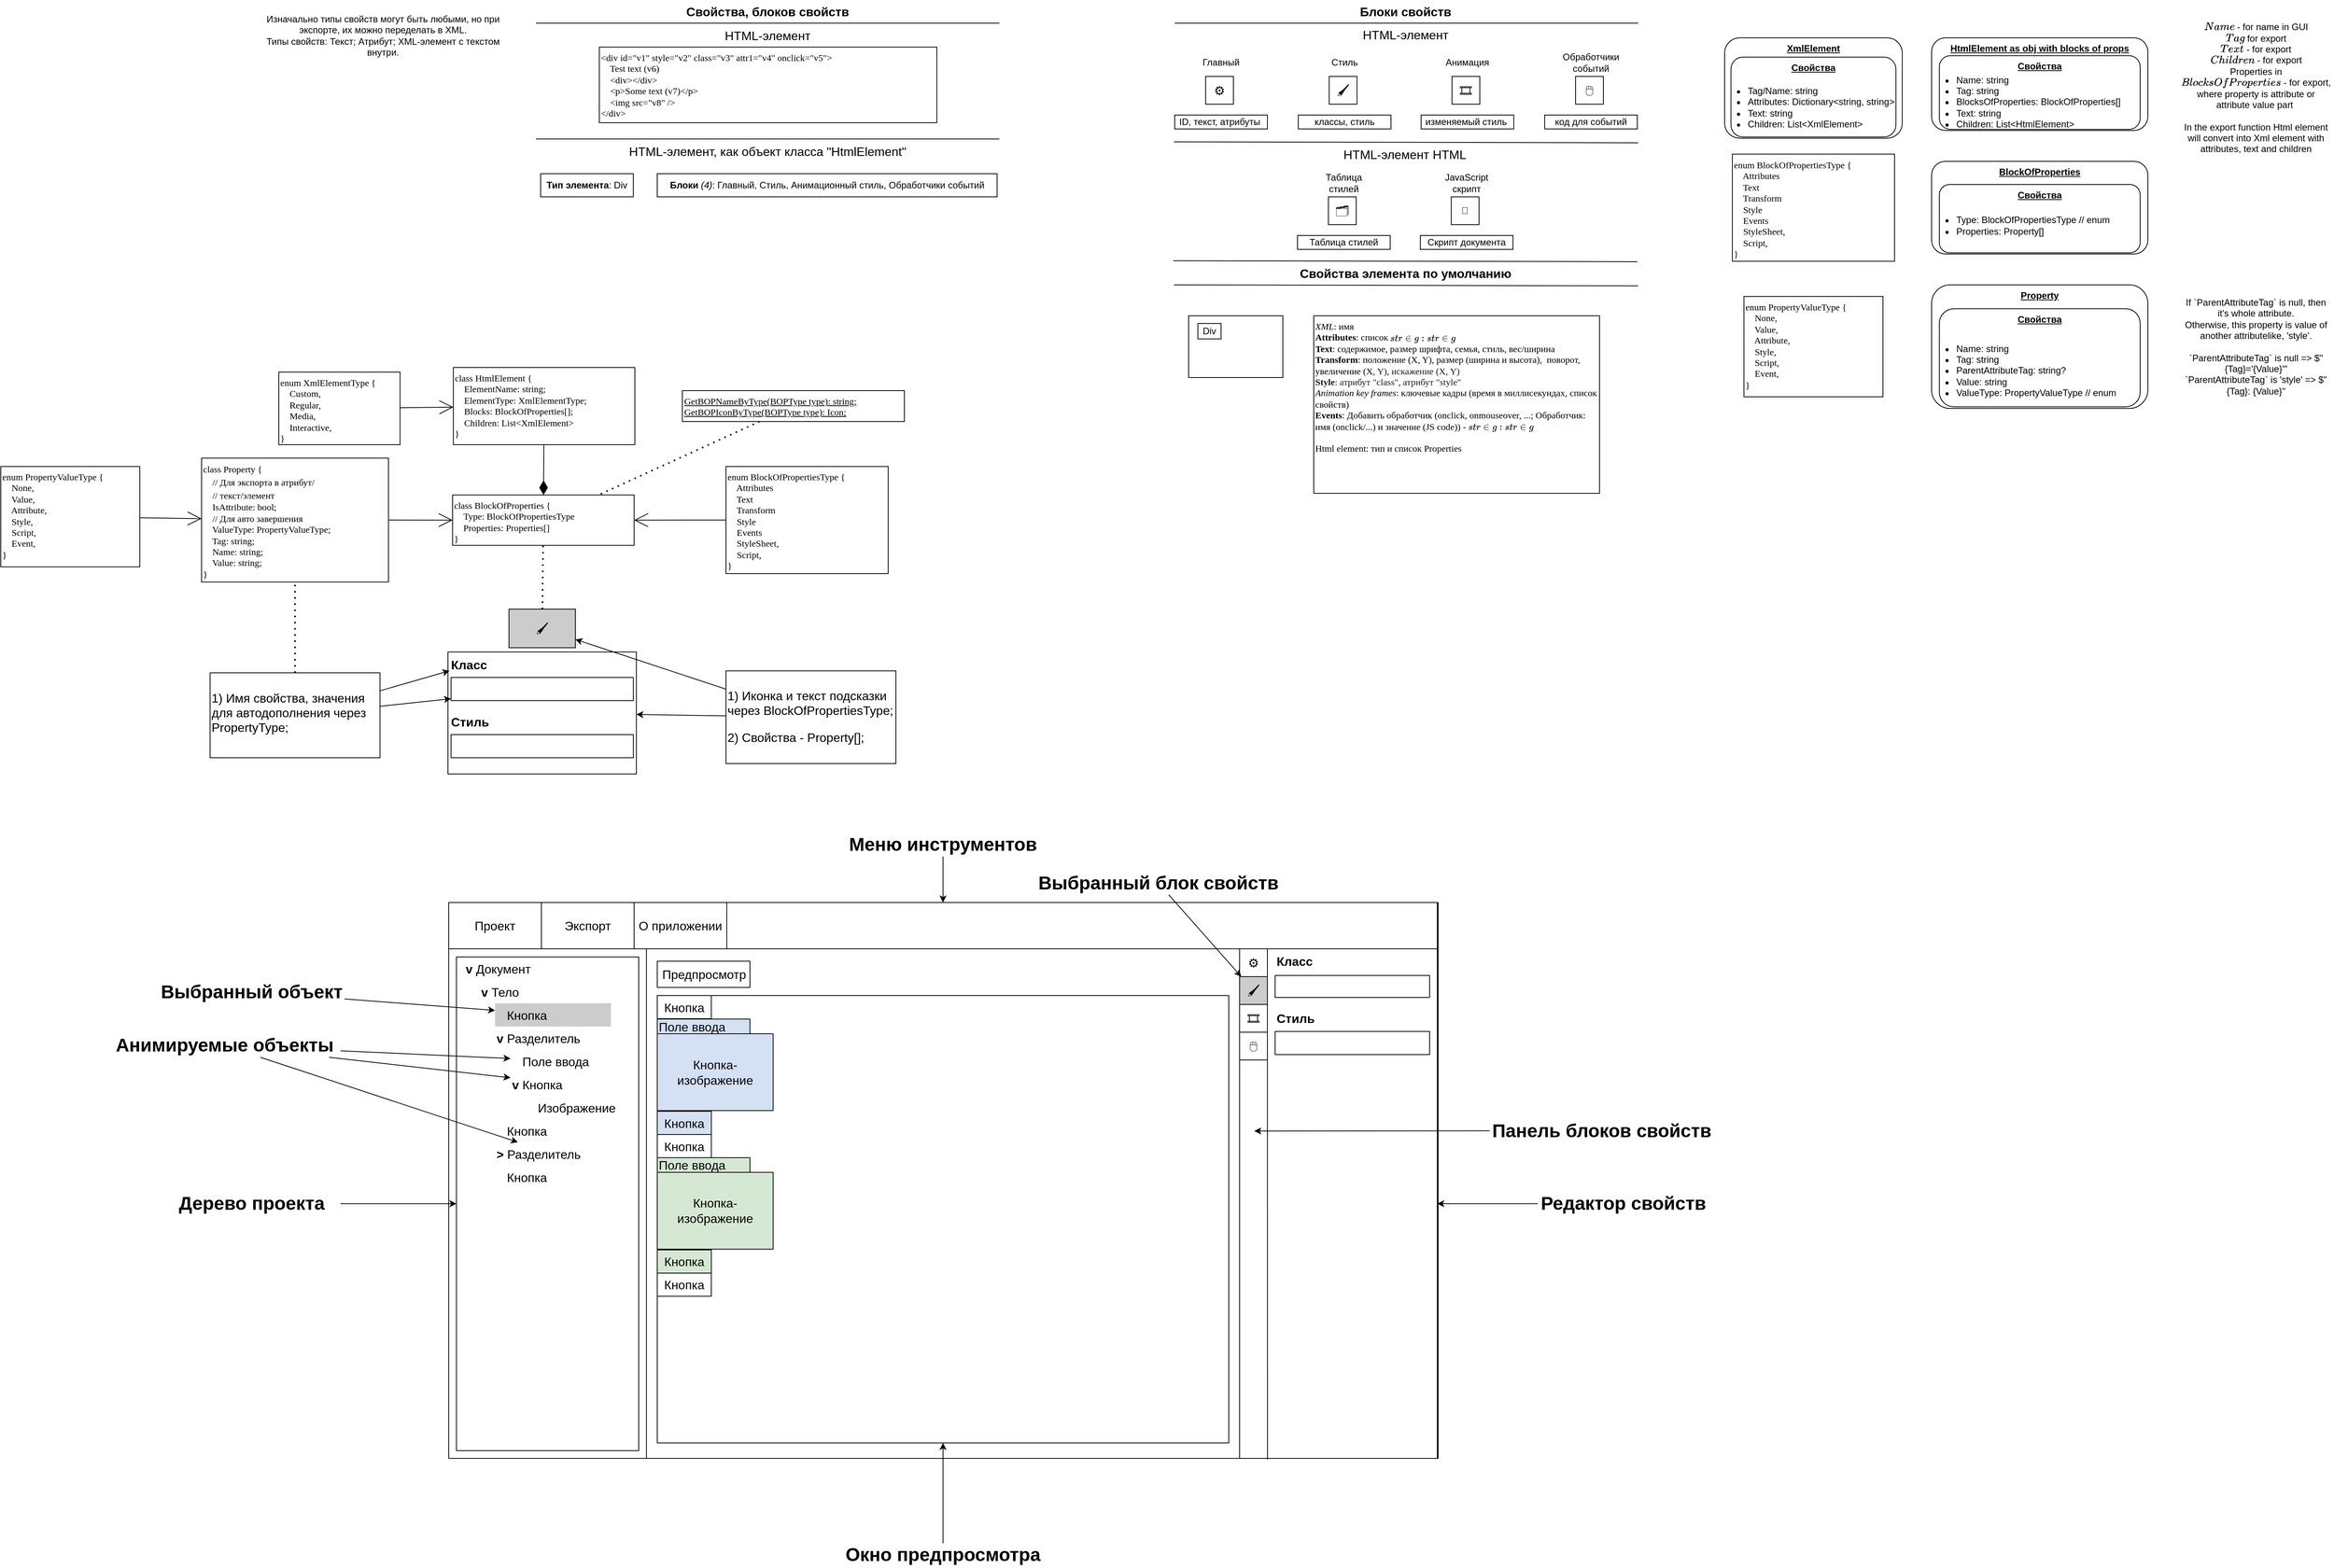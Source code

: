 <mxfile version="24.2.8" type="device">
  <diagram id="0" name="Страница — 1">
    <mxGraphModel dx="2018" dy="2014" grid="1" gridSize="10" guides="1" tooltips="1" connect="1" arrows="1" fold="1" page="1" pageScale="1" pageWidth="826" pageHeight="1169" background="#ffffff" math="0" shadow="0">
      <root>
        <mxCell id="0" />
        <mxCell id="1" parent="0" />
        <mxCell id="Z8U8VPkJoI3shqTOGNtv-1" value="" style="whiteSpace=wrap;html=1;rounded=0;" parent="1" vertex="1">
          <mxGeometry x="1" width="1280" height="720" as="geometry" />
        </mxCell>
        <mxCell id="Z8U8VPkJoI3shqTOGNtv-3" value="" style="rounded=0;whiteSpace=wrap;html=1;strokeColor=default;align=center;verticalAlign=middle;fontFamily=Helvetica;fontSize=12;fontColor=default;fillColor=default;" parent="1" vertex="1">
          <mxGeometry y="60" width="256" height="660" as="geometry" />
        </mxCell>
        <mxCell id="Z8U8VPkJoI3shqTOGNtv-37" value="" style="rounded=0;whiteSpace=wrap;html=1;align=left;verticalAlign=middle;fontFamily=Helvetica;fontSize=16;fontColor=default;fillColor=none;gradientColor=none;" parent="1" vertex="1">
          <mxGeometry x="10" y="70.51" width="236" height="639.49" as="geometry" />
        </mxCell>
        <mxCell id="Z8U8VPkJoI3shqTOGNtv-2" value="" style="rounded=0;whiteSpace=wrap;html=1;strokeColor=default;align=center;verticalAlign=middle;fontFamily=Helvetica;fontSize=12;fontColor=default;fillColor=default;" parent="1" vertex="1">
          <mxGeometry width="1280" height="60" as="geometry" />
        </mxCell>
        <mxCell id="Z8U8VPkJoI3shqTOGNtv-4" value="" style="rounded=0;whiteSpace=wrap;html=1;strokeColor=default;align=center;verticalAlign=middle;fontFamily=Helvetica;fontSize=12;fontColor=default;fillColor=default;" parent="1" vertex="1">
          <mxGeometry x="1024" y="60" width="256" height="660" as="geometry" />
        </mxCell>
        <mxCell id="Z8U8VPkJoI3shqTOGNtv-5" value="Дерево проекта" style="text;html=1;align=center;verticalAlign=middle;whiteSpace=wrap;rounded=0;fontFamily=Helvetica;fontSize=24;fontColor=default;fontStyle=1;" parent="1" vertex="1">
          <mxGeometry x="-370" y="374.74" width="230" height="30.51" as="geometry" />
        </mxCell>
        <mxCell id="Z8U8VPkJoI3shqTOGNtv-6" value="&lt;b&gt;v&lt;/b&gt; Документ" style="text;html=1;align=left;verticalAlign=middle;whiteSpace=wrap;rounded=0;fontFamily=Helvetica;fontSize=16;fontColor=default;" parent="1" vertex="1">
          <mxGeometry x="20" y="70.51" width="150" height="30" as="geometry" />
        </mxCell>
        <mxCell id="Z8U8VPkJoI3shqTOGNtv-7" value="" style="endArrow=classic;html=1;rounded=0;fontFamily=Helvetica;fontSize=12;fontColor=default;" parent="1" source="Z8U8VPkJoI3shqTOGNtv-5" target="Z8U8VPkJoI3shqTOGNtv-37" edge="1">
          <mxGeometry width="50" height="50" relative="1" as="geometry">
            <mxPoint x="90" y="340" as="sourcePoint" />
            <mxPoint x="140" y="290" as="targetPoint" />
          </mxGeometry>
        </mxCell>
        <mxCell id="Z8U8VPkJoI3shqTOGNtv-9" style="rounded=0;orthogonalLoop=1;jettySize=auto;html=1;fontFamily=Helvetica;fontSize=12;fontColor=default;" parent="1" source="Z8U8VPkJoI3shqTOGNtv-8" target="Z8U8VPkJoI3shqTOGNtv-2" edge="1">
          <mxGeometry relative="1" as="geometry" />
        </mxCell>
        <mxCell id="Z8U8VPkJoI3shqTOGNtv-8" value="Меню инструментов" style="text;html=1;align=center;verticalAlign=middle;whiteSpace=wrap;rounded=0;fontFamily=Helvetica;fontSize=24;fontColor=default;fontStyle=1;" parent="1" vertex="1">
          <mxGeometry x="500" y="-90" width="280" height="30.51" as="geometry" />
        </mxCell>
        <mxCell id="Z8U8VPkJoI3shqTOGNtv-13" value="&lt;b&gt;v&lt;/b&gt;&amp;nbsp;Тело" style="text;html=1;align=left;verticalAlign=middle;whiteSpace=wrap;rounded=0;fontFamily=Helvetica;fontSize=16;fontColor=default;" parent="1" vertex="1">
          <mxGeometry x="40" y="100.51" width="150" height="30" as="geometry" />
        </mxCell>
        <mxCell id="Z8U8VPkJoI3shqTOGNtv-14" value="&lt;b&gt;&lt;font color=&quot;#cccccc&quot;&gt;v&lt;/font&gt;&lt;/b&gt;&amp;nbsp;Кнопка" style="text;html=1;align=left;verticalAlign=middle;whiteSpace=wrap;rounded=0;fontFamily=Helvetica;fontSize=16;fontColor=default;labelBackgroundColor=none;fillColor=#CCCCCC;" parent="1" vertex="1">
          <mxGeometry x="60" y="130.51" width="150" height="30" as="geometry" />
        </mxCell>
        <mxCell id="Z8U8VPkJoI3shqTOGNtv-15" value="&lt;b&gt;v&lt;/b&gt;&amp;nbsp;Разделитель" style="text;html=1;align=left;verticalAlign=middle;whiteSpace=wrap;rounded=0;fontFamily=Helvetica;fontSize=16;fontColor=default;" parent="1" vertex="1">
          <mxGeometry x="60" y="160.51" width="150" height="30" as="geometry" />
        </mxCell>
        <mxCell id="Z8U8VPkJoI3shqTOGNtv-16" value="&lt;b&gt;&lt;font color=&quot;#ffffff&quot;&gt;v&lt;/font&gt;&lt;/b&gt;&amp;nbsp;Поле ввода" style="text;html=1;align=left;verticalAlign=middle;whiteSpace=wrap;rounded=0;fontFamily=Helvetica;fontSize=16;fontColor=default;" parent="1" vertex="1">
          <mxGeometry x="80" y="190.51" width="150" height="30" as="geometry" />
        </mxCell>
        <mxCell id="Z8U8VPkJoI3shqTOGNtv-17" value="&lt;b&gt;v&lt;/b&gt;&amp;nbsp;Кнопка" style="text;html=1;align=left;verticalAlign=middle;whiteSpace=wrap;rounded=0;fontFamily=Helvetica;fontSize=16;fontColor=default;" parent="1" vertex="1">
          <mxGeometry x="80" y="220.51" width="150" height="30" as="geometry" />
        </mxCell>
        <mxCell id="Z8U8VPkJoI3shqTOGNtv-19" value="&lt;font color=&quot;#ffffff&quot;&gt;&lt;b&gt;v&lt;/b&gt;&amp;nbsp;&lt;/font&gt;Изображение" style="text;html=1;align=left;verticalAlign=middle;whiteSpace=wrap;rounded=0;fontFamily=Helvetica;fontSize=16;fontColor=default;" parent="1" vertex="1">
          <mxGeometry x="100" y="250.51" width="150" height="30" as="geometry" />
        </mxCell>
        <mxCell id="Z8U8VPkJoI3shqTOGNtv-20" value="&lt;b&gt;&lt;font color=&quot;#ffffff&quot;&gt;v&lt;/font&gt;&lt;/b&gt;&amp;nbsp;Кнопка" style="text;html=1;align=left;verticalAlign=middle;whiteSpace=wrap;rounded=0;fontFamily=Helvetica;fontSize=16;fontColor=default;" parent="1" vertex="1">
          <mxGeometry x="60" y="280.51" width="150" height="30" as="geometry" />
        </mxCell>
        <mxCell id="Z8U8VPkJoI3shqTOGNtv-21" value="&lt;b&gt;&amp;gt;&lt;/b&gt; Разделитель" style="text;html=1;align=left;verticalAlign=middle;whiteSpace=wrap;rounded=0;fontFamily=Helvetica;fontSize=16;fontColor=default;" parent="1" vertex="1">
          <mxGeometry x="60" y="310.51" width="150" height="30" as="geometry" />
        </mxCell>
        <mxCell id="Z8U8VPkJoI3shqTOGNtv-22" value="&lt;b&gt;&lt;font color=&quot;#ffffff&quot;&gt;v&lt;/font&gt;&lt;/b&gt;&amp;nbsp;Кнопка" style="text;html=1;align=left;verticalAlign=middle;whiteSpace=wrap;rounded=0;fontFamily=Helvetica;fontSize=16;fontColor=default;" parent="1" vertex="1">
          <mxGeometry x="60" y="340.51" width="150" height="30" as="geometry" />
        </mxCell>
        <mxCell id="Z8U8VPkJoI3shqTOGNtv-23" value="&amp;nbsp;Предпросмотр" style="rounded=0;whiteSpace=wrap;html=1;align=left;verticalAlign=middle;fontFamily=Helvetica;fontSize=16;fontColor=default;fillColor=none;gradientColor=none;" parent="1" vertex="1">
          <mxGeometry x="270" y="76" width="120" height="34" as="geometry" />
        </mxCell>
        <mxCell id="Z8U8VPkJoI3shqTOGNtv-24" value="" style="rounded=0;whiteSpace=wrap;html=1;align=left;verticalAlign=middle;fontFamily=Helvetica;fontSize=16;fontColor=default;fillColor=none;gradientColor=none;" parent="1" vertex="1">
          <mxGeometry x="270" y="120.51" width="740" height="579.49" as="geometry" />
        </mxCell>
        <mxCell id="Z8U8VPkJoI3shqTOGNtv-25" value="Кнопка" style="rounded=0;whiteSpace=wrap;html=1;align=center;verticalAlign=middle;fontFamily=Helvetica;fontSize=16;fontColor=default;fillColor=none;gradientColor=none;" parent="1" vertex="1">
          <mxGeometry x="270" y="120.51" width="70" height="30" as="geometry" />
        </mxCell>
        <mxCell id="Z8U8VPkJoI3shqTOGNtv-27" value="Поле ввода" style="rounded=0;whiteSpace=wrap;html=1;align=left;verticalAlign=middle;fontFamily=Helvetica;fontSize=16;fontColor=default;fillColor=#D4E1F5;gradientColor=none;labelBackgroundColor=#D4E1F5;" parent="1" vertex="1">
          <mxGeometry x="270" y="151" width="120" height="19" as="geometry" />
        </mxCell>
        <mxCell id="Z8U8VPkJoI3shqTOGNtv-28" value="Кнопка-изображение" style="rounded=0;whiteSpace=wrap;html=1;align=center;verticalAlign=middle;fontFamily=Helvetica;fontSize=16;fontColor=default;fillColor=#D4E1F5;gradientColor=none;labelBackgroundColor=#D4E1F5;" parent="1" vertex="1">
          <mxGeometry x="270" y="170" width="150" height="99.49" as="geometry" />
        </mxCell>
        <mxCell id="Z8U8VPkJoI3shqTOGNtv-29" value="Кнопка" style="rounded=0;whiteSpace=wrap;html=1;align=center;verticalAlign=middle;fontFamily=Helvetica;fontSize=16;fontColor=default;fillColor=#D4E1F5;gradientColor=none;labelBackgroundColor=#D4E1F5;" parent="1" vertex="1">
          <mxGeometry x="270" y="270.51" width="70" height="30" as="geometry" />
        </mxCell>
        <mxCell id="Z8U8VPkJoI3shqTOGNtv-30" value="Кнопка" style="rounded=0;whiteSpace=wrap;html=1;align=center;verticalAlign=middle;fontFamily=Helvetica;fontSize=16;fontColor=default;fillColor=none;gradientColor=none;" parent="1" vertex="1">
          <mxGeometry x="270" y="300.51" width="70" height="30" as="geometry" />
        </mxCell>
        <mxCell id="Z8U8VPkJoI3shqTOGNtv-31" value="Поле ввода" style="rounded=0;whiteSpace=wrap;html=1;align=left;verticalAlign=middle;fontFamily=Helvetica;fontSize=16;fontColor=default;fillColor=#D5E8D4;gradientColor=none;labelBackgroundColor=#D5E8D4;" parent="1" vertex="1">
          <mxGeometry x="270" y="330.51" width="120" height="19" as="geometry" />
        </mxCell>
        <mxCell id="Z8U8VPkJoI3shqTOGNtv-32" value="Кнопка-изображение" style="rounded=0;whiteSpace=wrap;html=1;align=center;verticalAlign=middle;fontFamily=Helvetica;fontSize=16;fontColor=default;fillColor=#D5E8D4;gradientColor=none;labelBackgroundColor=#D5E8D4;" parent="1" vertex="1">
          <mxGeometry x="270" y="349.51" width="150" height="99.49" as="geometry" />
        </mxCell>
        <mxCell id="Z8U8VPkJoI3shqTOGNtv-33" value="Кнопка" style="rounded=0;whiteSpace=wrap;html=1;align=center;verticalAlign=middle;fontFamily=Helvetica;fontSize=16;fontColor=default;fillColor=#D5E8D4;gradientColor=none;labelBackgroundColor=#D5E8D4;" parent="1" vertex="1">
          <mxGeometry x="270" y="450.02" width="70" height="30" as="geometry" />
        </mxCell>
        <mxCell id="Z8U8VPkJoI3shqTOGNtv-34" value="Кнопка" style="rounded=0;whiteSpace=wrap;html=1;align=center;verticalAlign=middle;fontFamily=Helvetica;fontSize=16;fontColor=default;fillColor=none;gradientColor=none;" parent="1" vertex="1">
          <mxGeometry x="270" y="480.02" width="70" height="30" as="geometry" />
        </mxCell>
        <mxCell id="Z8U8VPkJoI3shqTOGNtv-36" style="edgeStyle=none;rounded=0;orthogonalLoop=1;jettySize=auto;html=1;strokeColor=default;align=center;verticalAlign=middle;fontFamily=Helvetica;fontSize=16;fontColor=default;labelBackgroundColor=default;endArrow=classic;" parent="1" source="Z8U8VPkJoI3shqTOGNtv-35" target="Z8U8VPkJoI3shqTOGNtv-24" edge="1">
          <mxGeometry relative="1" as="geometry" />
        </mxCell>
        <mxCell id="Z8U8VPkJoI3shqTOGNtv-35" value="Окно предпросмотра" style="text;html=1;align=center;verticalAlign=middle;whiteSpace=wrap;rounded=0;fontFamily=Helvetica;fontSize=24;fontColor=default;fontStyle=1;" parent="1" vertex="1">
          <mxGeometry x="500" y="830" width="280" height="30.51" as="geometry" />
        </mxCell>
        <mxCell id="Z8U8VPkJoI3shqTOGNtv-39" value="⚙️" style="rounded=0;whiteSpace=wrap;html=1;align=center;verticalAlign=middle;fontFamily=Helvetica;fontSize=16;fontColor=default;fillColor=none;gradientColor=none;" parent="1" vertex="1">
          <mxGeometry x="1024" y="60" width="36" height="36" as="geometry" />
        </mxCell>
        <mxCell id="Z8U8VPkJoI3shqTOGNtv-40" value="🖌️" style="rounded=0;whiteSpace=wrap;html=1;align=center;verticalAlign=middle;fontFamily=Helvetica;fontSize=16;fontColor=default;fillColor=#CCCCCC;gradientColor=none;" parent="1" vertex="1">
          <mxGeometry x="1024" y="96" width="36" height="36" as="geometry" />
        </mxCell>
        <mxCell id="Z8U8VPkJoI3shqTOGNtv-41" value="🖱️" style="rounded=0;whiteSpace=wrap;html=1;align=center;verticalAlign=middle;fontFamily=Helvetica;fontSize=16;fontColor=default;fillColor=none;gradientColor=none;" parent="1" vertex="1">
          <mxGeometry x="1024" y="168" width="36" height="36" as="geometry" />
        </mxCell>
        <mxCell id="Z8U8VPkJoI3shqTOGNtv-45" style="edgeStyle=none;rounded=0;orthogonalLoop=1;jettySize=auto;html=1;strokeColor=default;align=center;verticalAlign=middle;fontFamily=Helvetica;fontSize=16;fontColor=default;labelBackgroundColor=default;endArrow=classic;" parent="1" source="Z8U8VPkJoI3shqTOGNtv-42" target="Z8U8VPkJoI3shqTOGNtv-4" edge="1">
          <mxGeometry relative="1" as="geometry" />
        </mxCell>
        <mxCell id="Z8U8VPkJoI3shqTOGNtv-42" value="Редактор свойств" style="text;html=1;align=center;verticalAlign=middle;whiteSpace=wrap;rounded=0;fontFamily=Helvetica;fontSize=24;fontColor=default;fontStyle=1;" parent="1" vertex="1">
          <mxGeometry x="1410" y="375" width="222" height="30.51" as="geometry" />
        </mxCell>
        <mxCell id="Z8U8VPkJoI3shqTOGNtv-47" style="edgeStyle=none;rounded=0;orthogonalLoop=1;jettySize=auto;html=1;strokeColor=default;align=center;verticalAlign=middle;fontFamily=Helvetica;fontSize=16;fontColor=default;labelBackgroundColor=default;endArrow=classic;" parent="1" source="Z8U8VPkJoI3shqTOGNtv-46" edge="1">
          <mxGeometry relative="1" as="geometry">
            <mxPoint x="1043" y="296" as="targetPoint" />
          </mxGeometry>
        </mxCell>
        <mxCell id="Z8U8VPkJoI3shqTOGNtv-46" value="Панель блоков свойств" style="text;html=1;align=center;verticalAlign=middle;whiteSpace=wrap;rounded=0;fontFamily=Helvetica;fontSize=24;fontColor=default;fontStyle=1;" parent="1" vertex="1">
          <mxGeometry x="1348" y="280.51" width="290" height="30" as="geometry" />
        </mxCell>
        <mxCell id="Z8U8VPkJoI3shqTOGNtv-49" style="edgeStyle=none;rounded=0;orthogonalLoop=1;jettySize=auto;html=1;strokeColor=default;align=center;verticalAlign=middle;fontFamily=Helvetica;fontSize=16;fontColor=default;labelBackgroundColor=default;endArrow=classic;" parent="1" source="Z8U8VPkJoI3shqTOGNtv-48" target="Z8U8VPkJoI3shqTOGNtv-17" edge="1">
          <mxGeometry relative="1" as="geometry">
            <mxPoint x="-110" y="90" as="targetPoint" />
          </mxGeometry>
        </mxCell>
        <mxCell id="Z8U8VPkJoI3shqTOGNtv-50" style="edgeStyle=none;rounded=0;orthogonalLoop=1;jettySize=auto;html=1;strokeColor=default;align=center;verticalAlign=middle;fontFamily=Helvetica;fontSize=16;fontColor=default;labelBackgroundColor=default;endArrow=classic;" parent="1" source="Z8U8VPkJoI3shqTOGNtv-48" target="Z8U8VPkJoI3shqTOGNtv-21" edge="1">
          <mxGeometry relative="1" as="geometry" />
        </mxCell>
        <mxCell id="Z8U8VPkJoI3shqTOGNtv-51" style="edgeStyle=none;rounded=0;orthogonalLoop=1;jettySize=auto;html=1;strokeColor=default;align=center;verticalAlign=middle;fontFamily=Helvetica;fontSize=16;fontColor=default;labelBackgroundColor=default;endArrow=classic;" parent="1" source="Z8U8VPkJoI3shqTOGNtv-48" target="Z8U8VPkJoI3shqTOGNtv-16" edge="1">
          <mxGeometry relative="1" as="geometry" />
        </mxCell>
        <mxCell id="Z8U8VPkJoI3shqTOGNtv-48" value="Анимируемые объекты" style="text;html=1;align=center;verticalAlign=middle;whiteSpace=wrap;rounded=0;fontFamily=Helvetica;fontSize=24;fontColor=default;fontStyle=1;" parent="1" vertex="1">
          <mxGeometry x="-440" y="170" width="300" height="30.51" as="geometry" />
        </mxCell>
        <mxCell id="Z8U8VPkJoI3shqTOGNtv-53" style="edgeStyle=none;rounded=0;orthogonalLoop=1;jettySize=auto;html=1;strokeColor=default;align=center;verticalAlign=middle;fontFamily=Helvetica;fontSize=16;fontColor=default;labelBackgroundColor=default;endArrow=classic;" parent="1" source="Z8U8VPkJoI3shqTOGNtv-52" target="Z8U8VPkJoI3shqTOGNtv-14" edge="1">
          <mxGeometry relative="1" as="geometry" />
        </mxCell>
        <mxCell id="Z8U8VPkJoI3shqTOGNtv-52" value="Выбранный объект" style="text;html=1;align=center;verticalAlign=middle;whiteSpace=wrap;rounded=0;fontFamily=Helvetica;fontSize=24;fontColor=default;fontStyle=1;" parent="1" vertex="1">
          <mxGeometry x="-375" y="100.51" width="240" height="30.51" as="geometry" />
        </mxCell>
        <mxCell id="Z8U8VPkJoI3shqTOGNtv-55" style="edgeStyle=none;rounded=0;orthogonalLoop=1;jettySize=auto;html=1;strokeColor=default;align=center;verticalAlign=middle;fontFamily=Helvetica;fontSize=16;fontColor=default;labelBackgroundColor=default;endArrow=classic;" parent="1" source="Z8U8VPkJoI3shqTOGNtv-54" target="Z8U8VPkJoI3shqTOGNtv-40" edge="1">
          <mxGeometry relative="1" as="geometry" />
        </mxCell>
        <mxCell id="Z8U8VPkJoI3shqTOGNtv-54" value="Выбранный блок свойств" style="text;html=1;align=center;verticalAlign=middle;whiteSpace=wrap;rounded=0;fontFamily=Helvetica;fontSize=24;fontColor=default;fontStyle=1;" parent="1" vertex="1">
          <mxGeometry x="760" y="-40" width="318" height="30" as="geometry" />
        </mxCell>
        <mxCell id="Z8U8VPkJoI3shqTOGNtv-57" value="Класс" style="text;html=1;align=left;verticalAlign=middle;whiteSpace=wrap;rounded=0;fontFamily=Helvetica;fontSize=16;fontColor=default;fontStyle=1;strokeColor=none;strokeWidth=1;" parent="1" vertex="1">
          <mxGeometry x="1070" y="60.0" width="206" height="32" as="geometry" />
        </mxCell>
        <mxCell id="Z8U8VPkJoI3shqTOGNtv-58" value="" style="rounded=0;whiteSpace=wrap;html=1;align=left;verticalAlign=middle;fontFamily=Helvetica;fontSize=16;fontColor=default;fillColor=none;gradientColor=none;" parent="1" vertex="1">
          <mxGeometry x="1070" y="94.49" width="200" height="28.51" as="geometry" />
        </mxCell>
        <mxCell id="Z8U8VPkJoI3shqTOGNtv-60" value="Проект" style="rounded=0;whiteSpace=wrap;html=1;align=center;verticalAlign=middle;fontFamily=Helvetica;fontSize=16;fontColor=default;fillColor=none;gradientColor=none;" parent="1" vertex="1">
          <mxGeometry width="120" height="60" as="geometry" />
        </mxCell>
        <mxCell id="Z8U8VPkJoI3shqTOGNtv-61" value="Экспорт" style="rounded=0;whiteSpace=wrap;html=1;align=center;verticalAlign=middle;fontFamily=Helvetica;fontSize=16;fontColor=default;fillColor=none;gradientColor=none;" parent="1" vertex="1">
          <mxGeometry x="120" width="120" height="60" as="geometry" />
        </mxCell>
        <mxCell id="Z8U8VPkJoI3shqTOGNtv-62" value="О приложении" style="rounded=0;whiteSpace=wrap;html=1;align=center;verticalAlign=middle;fontFamily=Helvetica;fontSize=16;fontColor=default;fillColor=none;gradientColor=none;" parent="1" vertex="1">
          <mxGeometry x="240" width="120" height="60" as="geometry" />
        </mxCell>
        <mxCell id="Z8U8VPkJoI3shqTOGNtv-66" value="Стиль" style="text;html=1;align=left;verticalAlign=middle;whiteSpace=wrap;rounded=0;fontFamily=Helvetica;fontSize=16;fontColor=default;fontStyle=1;strokeColor=none;strokeWidth=1;" parent="1" vertex="1">
          <mxGeometry x="1070" y="134.49" width="206" height="32" as="geometry" />
        </mxCell>
        <mxCell id="Z8U8VPkJoI3shqTOGNtv-67" value="" style="rounded=0;whiteSpace=wrap;html=1;align=left;verticalAlign=middle;fontFamily=Helvetica;fontSize=16;fontColor=default;fillColor=none;gradientColor=none;" parent="1" vertex="1">
          <mxGeometry x="1070" y="167" width="200" height="30" as="geometry" />
        </mxCell>
        <mxCell id="Z8U8VPkJoI3shqTOGNtv-72" value="🖌️" style="rounded=0;whiteSpace=wrap;html=1;align=center;verticalAlign=middle;fontFamily=Helvetica;fontSize=16;fontColor=default;fillColor=#CCCCCC;gradientColor=none;" parent="1" vertex="1">
          <mxGeometry x="78" y="-380" width="86" height="50" as="geometry" />
        </mxCell>
        <mxCell id="Z8U8VPkJoI3shqTOGNtv-73" value="" style="rounded=0;whiteSpace=wrap;html=1;align=left;verticalAlign=middle;fontFamily=Helvetica;fontSize=16;fontColor=default;fillColor=none;gradientColor=none;" parent="1" vertex="1">
          <mxGeometry x="-1" y="-324.49" width="244" height="158" as="geometry" />
        </mxCell>
        <mxCell id="Z8U8VPkJoI3shqTOGNtv-74" value="" style="rounded=0;whiteSpace=wrap;html=1;align=left;verticalAlign=middle;fontFamily=Helvetica;fontSize=16;fontColor=default;fillColor=none;gradientColor=none;" parent="1" vertex="1">
          <mxGeometry x="3" y="-217.49" width="236" height="30" as="geometry" />
        </mxCell>
        <mxCell id="Z8U8VPkJoI3shqTOGNtv-75" value="Стиль" style="text;html=1;align=left;verticalAlign=middle;whiteSpace=wrap;rounded=0;fontFamily=Helvetica;fontSize=16;fontColor=default;fontStyle=1;strokeColor=none;strokeWidth=1;" parent="1" vertex="1">
          <mxGeometry x="1" y="-250" width="58" height="32" as="geometry" />
        </mxCell>
        <mxCell id="Z8U8VPkJoI3shqTOGNtv-76" value="" style="rounded=0;whiteSpace=wrap;html=1;align=left;verticalAlign=middle;fontFamily=Helvetica;fontSize=16;fontColor=default;fillColor=none;gradientColor=none;" parent="1" vertex="1">
          <mxGeometry x="3" y="-291.49" width="236" height="30" as="geometry" />
        </mxCell>
        <mxCell id="Z8U8VPkJoI3shqTOGNtv-77" value="Класс" style="text;html=1;align=left;verticalAlign=middle;whiteSpace=wrap;rounded=0;fontFamily=Helvetica;fontSize=16;fontColor=default;fontStyle=1;strokeColor=none;strokeWidth=1;" parent="1" vertex="1">
          <mxGeometry x="1" y="-324.49" width="58" height="32" as="geometry" />
        </mxCell>
        <mxCell id="Z8U8VPkJoI3shqTOGNtv-79" value="&lt;u style=&quot;font-size: 12px;&quot;&gt;GetBOPNameByType(BOPType type): string;&lt;/u&gt;&lt;div style=&quot;font-size: 12px;&quot;&gt;&lt;u style=&quot;font-size: 12px;&quot;&gt;GetBOPIconByType(BOPType type): Icon;&lt;/u&gt;&lt;u style=&quot;font-size: 12px;&quot;&gt;&lt;br style=&quot;font-size: 12px;&quot;&gt;&lt;/u&gt;&lt;/div&gt;" style="rounded=0;whiteSpace=wrap;html=1;align=left;verticalAlign=top;fontFamily=Lucida Console;fontSize=12;fontColor=default;fillColor=none;gradientColor=none;" parent="1" vertex="1">
          <mxGeometry x="302.5" y="-663" width="287.5" height="40" as="geometry" />
        </mxCell>
        <mxCell id="Z8U8VPkJoI3shqTOGNtv-82" value="&lt;font style=&quot;font-size: 12px;&quot;&gt;class Property {&lt;/font&gt;&lt;div&gt;&lt;span style=&quot;font-size: 12px;&quot;&gt;&amp;nbsp; &amp;nbsp; // Для экспорта в атрибут/&lt;/span&gt;&lt;/div&gt;&lt;div&gt;&lt;span style=&quot;font-size: 12px;&quot;&gt;&amp;nbsp; &amp;nbsp; // текст/элемент&lt;br&gt;&lt;/span&gt;&lt;div style=&quot;font-size: 12px;&quot;&gt;&lt;font style=&quot;font-size: 12px;&quot;&gt;&amp;nbsp; &amp;nbsp; IsAttribute: bool;&lt;/font&gt;&lt;/div&gt;&lt;div style=&quot;font-size: 12px;&quot;&gt;&lt;font style=&quot;font-size: 12px;&quot;&gt;&amp;nbsp; &amp;nbsp; // Для авто завершения&lt;/font&gt;&lt;/div&gt;&lt;div style=&quot;font-size: 12px;&quot;&gt;&lt;font style=&quot;font-size: 12px;&quot;&gt;&amp;nbsp; &amp;nbsp; ValueType: PropertyValueType;&lt;br&gt;&lt;/font&gt;&lt;div&gt;&lt;font style=&quot;font-size: 12px;&quot;&gt;&amp;nbsp; &amp;nbsp; Tag: string;&lt;/font&gt;&lt;/div&gt;&lt;div&gt;&lt;font style=&quot;font-size: 12px;&quot;&gt;&amp;nbsp; &amp;nbsp; Name: string;&lt;/font&gt;&lt;/div&gt;&lt;div&gt;&lt;span style=&quot;background-color: initial;&quot;&gt;&lt;font style=&quot;font-size: 12px;&quot;&gt;&amp;nbsp; &amp;nbsp; Value: string;&lt;/font&gt;&lt;/span&gt;&lt;/div&gt;&lt;div&gt;&lt;font style=&quot;font-size: 12px;&quot;&gt;}&lt;/font&gt;&lt;/div&gt;&lt;/div&gt;&lt;/div&gt;" style="rounded=0;whiteSpace=wrap;html=1;align=left;verticalAlign=top;fontFamily=Lucida Console;fontSize=14;fontColor=default;fillColor=none;gradientColor=none;" parent="1" vertex="1">
          <mxGeometry x="-320" y="-575.62" width="242" height="160.5" as="geometry" />
        </mxCell>
        <mxCell id="Z8U8VPkJoI3shqTOGNtv-88" value="🎞️" style="rounded=0;whiteSpace=wrap;html=1;align=center;verticalAlign=middle;fontFamily=Helvetica;fontSize=16;fontColor=default;fillColor=none;gradientColor=none;" parent="1" vertex="1">
          <mxGeometry x="1024" y="132" width="36" height="36" as="geometry" />
        </mxCell>
        <mxCell id="Z8U8VPkJoI3shqTOGNtv-92" style="edgeStyle=none;rounded=0;orthogonalLoop=1;jettySize=auto;html=1;strokeColor=default;align=center;verticalAlign=middle;fontFamily=Helvetica;fontSize=16;fontColor=default;labelBackgroundColor=default;endArrow=classic;" parent="1" source="Z8U8VPkJoI3shqTOGNtv-91" target="Z8U8VPkJoI3shqTOGNtv-73" edge="1">
          <mxGeometry relative="1" as="geometry" />
        </mxCell>
        <mxCell id="Z8U8VPkJoI3shqTOGNtv-93" style="edgeStyle=none;rounded=0;orthogonalLoop=1;jettySize=auto;html=1;strokeColor=default;align=center;verticalAlign=middle;fontFamily=Helvetica;fontSize=16;fontColor=default;labelBackgroundColor=default;endArrow=classic;" parent="1" source="Z8U8VPkJoI3shqTOGNtv-91" target="Z8U8VPkJoI3shqTOGNtv-72" edge="1">
          <mxGeometry relative="1" as="geometry" />
        </mxCell>
        <mxCell id="Z8U8VPkJoI3shqTOGNtv-91" value="&lt;p style=&quot;line-height: 120%;&quot;&gt;1) Иконка и текст подсказки через BlockOfPropertiesType;&lt;/p&gt;&lt;p style=&quot;line-height: 120%;&quot;&gt;2) Свойства - Property[];&lt;/p&gt;" style="rounded=0;whiteSpace=wrap;html=1;align=left;verticalAlign=top;fontFamily=Helvetica;fontSize=16;fontColor=default;fillColor=none;gradientColor=none;spacing=2;" parent="1" vertex="1">
          <mxGeometry x="359" y="-300" width="220" height="120" as="geometry" />
        </mxCell>
        <mxCell id="Z8U8VPkJoI3shqTOGNtv-95" style="edgeStyle=none;rounded=0;orthogonalLoop=1;jettySize=auto;html=1;strokeColor=default;align=center;verticalAlign=middle;fontFamily=Helvetica;fontSize=16;fontColor=default;labelBackgroundColor=default;endArrow=classic;" parent="1" source="Z8U8VPkJoI3shqTOGNtv-94" target="Z8U8VPkJoI3shqTOGNtv-77" edge="1">
          <mxGeometry relative="1" as="geometry" />
        </mxCell>
        <mxCell id="Z8U8VPkJoI3shqTOGNtv-96" style="edgeStyle=none;rounded=0;orthogonalLoop=1;jettySize=auto;html=1;strokeColor=default;align=center;verticalAlign=middle;fontFamily=Helvetica;fontSize=16;fontColor=default;labelBackgroundColor=default;endArrow=classic;" parent="1" source="Z8U8VPkJoI3shqTOGNtv-94" target="Z8U8VPkJoI3shqTOGNtv-76" edge="1">
          <mxGeometry relative="1" as="geometry" />
        </mxCell>
        <mxCell id="Z8U8VPkJoI3shqTOGNtv-94" value="&lt;p style=&quot;line-height: 120%;&quot;&gt;1)&amp;nbsp;&lt;span style=&quot;background-color: initial;&quot;&gt;Имя свойства, значения для автодополнения через PropertyType;&lt;/span&gt;&lt;/p&gt;" style="rounded=0;whiteSpace=wrap;html=1;align=left;verticalAlign=top;fontFamily=Helvetica;fontSize=16;fontColor=default;fillColor=none;gradientColor=none;" parent="1" vertex="1">
          <mxGeometry x="-309" y="-297.49" width="220" height="110" as="geometry" />
        </mxCell>
        <mxCell id="Z8U8VPkJoI3shqTOGNtv-97" value="" style="endArrow=none;dashed=1;html=1;dashPattern=1 3;strokeWidth=2;rounded=0;strokeColor=default;align=center;verticalAlign=middle;fontFamily=Helvetica;fontSize=16;fontColor=default;labelBackgroundColor=default;" parent="1" source="Z8U8VPkJoI3shqTOGNtv-94" target="Z8U8VPkJoI3shqTOGNtv-82" edge="1">
          <mxGeometry width="50" height="50" relative="1" as="geometry">
            <mxPoint x="-230" y="-330" as="sourcePoint" />
            <mxPoint x="-180" y="-380" as="targetPoint" />
          </mxGeometry>
        </mxCell>
        <mxCell id="t_jLpNkn2QuJKmLQ8jCM-1" value="&lt;span style=&quot;font-size: 16px;&quot;&gt;⚙️&lt;/span&gt;" style="rounded=0;whiteSpace=wrap;html=1;" parent="1" vertex="1">
          <mxGeometry x="980" y="-1070" width="36" height="36" as="geometry" />
        </mxCell>
        <mxCell id="t_jLpNkn2QuJKmLQ8jCM-2" value="Блоки свойств" style="text;html=1;align=center;verticalAlign=middle;whiteSpace=wrap;rounded=0;fontStyle=1;fontSize=16;" parent="1" vertex="1">
          <mxGeometry x="1169" y="-1169" width="140" height="30" as="geometry" />
        </mxCell>
        <mxCell id="t_jLpNkn2QuJKmLQ8jCM-3" value="ID, текст, атрибуты&amp;nbsp;" style="rounded=0;whiteSpace=wrap;html=1;" parent="1" vertex="1">
          <mxGeometry x="940" y="-1020" width="120" height="18" as="geometry" />
        </mxCell>
        <mxCell id="t_jLpNkn2QuJKmLQ8jCM-4" value="Главный" style="text;html=1;align=center;verticalAlign=middle;whiteSpace=wrap;rounded=0;" parent="1" vertex="1">
          <mxGeometry x="970" y="-1103" width="60" height="30" as="geometry" />
        </mxCell>
        <mxCell id="t_jLpNkn2QuJKmLQ8jCM-5" value="&lt;span style=&quot;font-size: 16px;&quot;&gt;🖌️&lt;/span&gt;" style="rounded=0;whiteSpace=wrap;html=1;" parent="1" vertex="1">
          <mxGeometry x="1140" y="-1070" width="36" height="36" as="geometry" />
        </mxCell>
        <mxCell id="t_jLpNkn2QuJKmLQ8jCM-6" value="классы, стиль" style="rounded=0;whiteSpace=wrap;html=1;" parent="1" vertex="1">
          <mxGeometry x="1100" y="-1020" width="120" height="18" as="geometry" />
        </mxCell>
        <mxCell id="t_jLpNkn2QuJKmLQ8jCM-7" value="Стиль" style="text;html=1;align=center;verticalAlign=middle;whiteSpace=wrap;rounded=0;" parent="1" vertex="1">
          <mxGeometry x="1130" y="-1103" width="60" height="30" as="geometry" />
        </mxCell>
        <mxCell id="t_jLpNkn2QuJKmLQ8jCM-8" value="&lt;span style=&quot;font-weight: 400;&quot;&gt;HTML-элемент&lt;/span&gt;" style="text;html=1;align=center;verticalAlign=middle;whiteSpace=wrap;rounded=0;fontStyle=1;fontSize=16;" parent="1" vertex="1">
          <mxGeometry x="1169" y="-1139" width="140" height="30" as="geometry" />
        </mxCell>
        <mxCell id="t_jLpNkn2QuJKmLQ8jCM-11" value="" style="endArrow=none;html=1;rounded=0;" parent="1" edge="1">
          <mxGeometry width="50" height="50" relative="1" as="geometry">
            <mxPoint x="940" y="-1139" as="sourcePoint" />
            <mxPoint x="1540" y="-1139" as="targetPoint" />
          </mxGeometry>
        </mxCell>
        <mxCell id="t_jLpNkn2QuJKmLQ8jCM-12" value="" style="endArrow=none;html=1;rounded=0;" parent="1" edge="1">
          <mxGeometry width="50" height="50" relative="1" as="geometry">
            <mxPoint x="939" y="-985.3" as="sourcePoint" />
            <mxPoint x="1540" y="-984" as="targetPoint" />
          </mxGeometry>
        </mxCell>
        <mxCell id="t_jLpNkn2QuJKmLQ8jCM-13" value="&lt;span style=&quot;font-size: 16px;&quot;&gt;🎞️&lt;/span&gt;" style="rounded=0;whiteSpace=wrap;html=1;" parent="1" vertex="1">
          <mxGeometry x="1299" y="-1070" width="36" height="36" as="geometry" />
        </mxCell>
        <mxCell id="t_jLpNkn2QuJKmLQ8jCM-14" value="изменяемый стиль&amp;nbsp;" style="rounded=0;whiteSpace=wrap;html=1;" parent="1" vertex="1">
          <mxGeometry x="1259" y="-1020" width="120" height="18" as="geometry" />
        </mxCell>
        <mxCell id="t_jLpNkn2QuJKmLQ8jCM-15" value="Анимация" style="text;html=1;align=center;verticalAlign=middle;whiteSpace=wrap;rounded=0;" parent="1" vertex="1">
          <mxGeometry x="1289" y="-1103" width="60" height="30" as="geometry" />
        </mxCell>
        <mxCell id="t_jLpNkn2QuJKmLQ8jCM-16" value="&lt;span style=&quot;font-size: 16px;&quot;&gt;🖱️&lt;/span&gt;" style="rounded=0;whiteSpace=wrap;html=1;" parent="1" vertex="1">
          <mxGeometry x="1459" y="-1070" width="36" height="36" as="geometry" />
        </mxCell>
        <mxCell id="t_jLpNkn2QuJKmLQ8jCM-18" value="Обработчики событий" style="text;html=1;align=center;verticalAlign=middle;whiteSpace=wrap;rounded=0;" parent="1" vertex="1">
          <mxGeometry x="1449" y="-1103" width="60" height="30" as="geometry" />
        </mxCell>
        <mxCell id="t_jLpNkn2QuJKmLQ8jCM-22" value="&lt;span style=&quot;font-size: 16px;&quot;&gt;🗂️&lt;/span&gt;" style="rounded=0;whiteSpace=wrap;html=1;" parent="1" vertex="1">
          <mxGeometry x="1139" y="-914" width="36" height="36" as="geometry" />
        </mxCell>
        <mxCell id="t_jLpNkn2QuJKmLQ8jCM-23" value="Таблица стилей" style="rounded=0;whiteSpace=wrap;html=1;" parent="1" vertex="1">
          <mxGeometry x="1099" y="-864" width="120" height="18" as="geometry" />
        </mxCell>
        <mxCell id="t_jLpNkn2QuJKmLQ8jCM-24" value="Таблица стилей" style="text;html=1;align=center;verticalAlign=middle;whiteSpace=wrap;rounded=0;" parent="1" vertex="1">
          <mxGeometry x="1129" y="-947" width="60" height="30" as="geometry" />
        </mxCell>
        <mxCell id="t_jLpNkn2QuJKmLQ8jCM-25" value="&lt;span style=&quot;font-weight: 400;&quot;&gt;HTML-элемент&amp;nbsp;&lt;/span&gt;&lt;span style=&quot;font-weight: 400;&quot;&gt;HTML&lt;/span&gt;" style="text;html=1;align=center;verticalAlign=middle;whiteSpace=wrap;rounded=0;fontStyle=1;fontSize=16;" parent="1" vertex="1">
          <mxGeometry x="1150" y="-984" width="176" height="30" as="geometry" />
        </mxCell>
        <mxCell id="t_jLpNkn2QuJKmLQ8jCM-26" value="" style="endArrow=none;html=1;rounded=0;" parent="1" edge="1">
          <mxGeometry width="50" height="50" relative="1" as="geometry">
            <mxPoint x="938" y="-831.3" as="sourcePoint" />
            <mxPoint x="1539" y="-830" as="targetPoint" />
          </mxGeometry>
        </mxCell>
        <mxCell id="t_jLpNkn2QuJKmLQ8jCM-27" value="📜" style="rounded=0;whiteSpace=wrap;html=1;" parent="1" vertex="1">
          <mxGeometry x="1298" y="-914" width="36" height="36" as="geometry" />
        </mxCell>
        <mxCell id="t_jLpNkn2QuJKmLQ8jCM-28" value="Скрипт документа" style="rounded=0;whiteSpace=wrap;html=1;" parent="1" vertex="1">
          <mxGeometry x="1258" y="-864" width="120" height="18" as="geometry" />
        </mxCell>
        <mxCell id="t_jLpNkn2QuJKmLQ8jCM-29" value="JavaScript скрипт" style="text;html=1;align=center;verticalAlign=middle;whiteSpace=wrap;rounded=0;" parent="1" vertex="1">
          <mxGeometry x="1288" y="-947" width="60" height="30" as="geometry" />
        </mxCell>
        <mxCell id="t_jLpNkn2QuJKmLQ8jCM-33" value="enum BlockOfPropertiesType {&lt;div style=&quot;font-size: 12px;&quot;&gt;&amp;nbsp; &amp;nbsp; Attributes&lt;/div&gt;&lt;div style=&quot;font-size: 12px;&quot;&gt;&amp;nbsp; &amp;nbsp; Text&lt;/div&gt;&lt;div style=&quot;font-size: 12px;&quot;&gt;&amp;nbsp; &amp;nbsp; Transform&lt;/div&gt;&lt;div style=&quot;font-size: 12px;&quot;&gt;&amp;nbsp; &amp;nbsp; Style&lt;/div&gt;&lt;div style=&quot;font-size: 12px;&quot;&gt;&amp;nbsp; &amp;nbsp; Events&lt;/div&gt;&lt;div style=&quot;font-size: 12px;&quot;&gt;&amp;nbsp; &amp;nbsp; StyleSheet,&lt;br style=&quot;font-size: 12px;&quot;&gt;&lt;/div&gt;&lt;div style=&quot;font-size: 12px;&quot;&gt;&amp;nbsp; &amp;nbsp; Script,&lt;/div&gt;&lt;div style=&quot;font-size: 12px;&quot;&gt;&lt;div style=&quot;font-size: 12px;&quot;&gt;}&lt;/div&gt;&lt;/div&gt;" style="rounded=0;whiteSpace=wrap;html=1;align=left;verticalAlign=top;fontFamily=Lucida Console;fontSize=12;fontColor=default;fillColor=none;gradientColor=none;shadow=0;" parent="1" vertex="1">
          <mxGeometry x="359" y="-564.74" width="210" height="138.74" as="geometry" />
        </mxCell>
        <mxCell id="t_jLpNkn2QuJKmLQ8jCM-35" value="Свойства, блоков свойств" style="text;html=1;align=center;verticalAlign=middle;whiteSpace=wrap;rounded=0;fontStyle=1;fontSize=16;" parent="1" vertex="1">
          <mxGeometry x="306" y="-1169" width="214" height="30" as="geometry" />
        </mxCell>
        <mxCell id="t_jLpNkn2QuJKmLQ8jCM-36" value="" style="endArrow=none;html=1;rounded=0;" parent="1" edge="1">
          <mxGeometry width="50" height="50" relative="1" as="geometry">
            <mxPoint x="113" y="-1139" as="sourcePoint" />
            <mxPoint x="713" y="-1139" as="targetPoint" />
          </mxGeometry>
        </mxCell>
        <mxCell id="t_jLpNkn2QuJKmLQ8jCM-38" value="&amp;lt;div id=&quot;v1&quot; style=&quot;v2&quot; class=&quot;v3&quot; attr1=&quot;v4&quot; onclick=&quot;v5&quot;&amp;gt;&lt;div style=&quot;font-size: 12px;&quot;&gt;&amp;nbsp; &amp;nbsp; Test text (v6)&lt;/div&gt;&lt;div style=&quot;font-size: 12px;&quot;&gt;&amp;nbsp; &amp;nbsp; &amp;lt;div&amp;gt;&amp;lt;/div&amp;gt;&lt;/div&gt;&lt;div style=&quot;font-size: 12px;&quot;&gt;&amp;nbsp; &amp;nbsp; &amp;lt;p&amp;gt;Some text (v7)&amp;lt;/p&amp;gt;&lt;/div&gt;&lt;div style=&quot;font-size: 12px;&quot;&gt;&amp;nbsp; &amp;nbsp; &amp;lt;img src=&quot;v8&quot; /&amp;gt;&lt;/div&gt;&lt;div style=&quot;font-size: 12px;&quot;&gt;&amp;lt;/div&amp;gt;&lt;/div&gt;" style="rounded=0;whiteSpace=wrap;html=1;align=left;verticalAlign=top;fontFamily=Lucida Console;fontSize=12;fontColor=default;fillColor=none;gradientColor=none;shadow=0;" parent="1" vertex="1">
          <mxGeometry x="195" y="-1108" width="437" height="98" as="geometry" />
        </mxCell>
        <mxCell id="t_jLpNkn2QuJKmLQ8jCM-39" value="&lt;span style=&quot;font-weight: 400;&quot;&gt;HTML-элемент&lt;/span&gt;" style="text;html=1;align=center;verticalAlign=middle;whiteSpace=wrap;rounded=0;fontStyle=1;fontSize=16;" parent="1" vertex="1">
          <mxGeometry x="353" y="-1138" width="120" height="30" as="geometry" />
        </mxCell>
        <mxCell id="t_jLpNkn2QuJKmLQ8jCM-41" value="&lt;span style=&quot;font-weight: 400;&quot;&gt;HTML-элемент, как объект класса &quot;HtmlElement&quot;&lt;/span&gt;" style="text;html=1;align=center;verticalAlign=middle;whiteSpace=wrap;rounded=0;fontStyle=1;fontSize=16;" parent="1" vertex="1">
          <mxGeometry x="226" y="-988" width="374" height="30" as="geometry" />
        </mxCell>
        <mxCell id="t_jLpNkn2QuJKmLQ8jCM-42" value="" style="endArrow=none;html=1;rounded=0;" parent="1" edge="1">
          <mxGeometry width="50" height="50" relative="1" as="geometry">
            <mxPoint x="113" y="-989" as="sourcePoint" />
            <mxPoint x="713" y="-989" as="targetPoint" />
          </mxGeometry>
        </mxCell>
        <mxCell id="t_jLpNkn2QuJKmLQ8jCM-43" value="&lt;b&gt;Тип элемента&lt;/b&gt;: Div" style="rounded=0;whiteSpace=wrap;html=1;verticalAlign=middle;" parent="1" vertex="1">
          <mxGeometry x="119" y="-944" width="120" height="30" as="geometry" />
        </mxCell>
        <mxCell id="t_jLpNkn2QuJKmLQ8jCM-47" value="class HtmlElement {&lt;div style=&quot;font-size: 12px;&quot;&gt;&amp;nbsp; &amp;nbsp; ElementName: string;&lt;/div&gt;&lt;div style=&quot;font-size: 12px;&quot;&gt;&amp;nbsp; &amp;nbsp; ElementType:&amp;nbsp;&lt;span style=&quot;background-color: initial; font-size: 12px;&quot;&gt;XmlElementType;&lt;/span&gt;&lt;/div&gt;&lt;div style=&quot;font-size: 12px;&quot;&gt;&amp;nbsp; &amp;nbsp; Blocks: BlockOfProperties[];&lt;/div&gt;&lt;div style=&quot;font-size: 12px;&quot;&gt;&amp;nbsp; &amp;nbsp; Children: List&amp;lt;XmlElement&amp;gt;&lt;/div&gt;&lt;div style=&quot;font-size: 12px;&quot;&gt;}&lt;/div&gt;" style="rounded=0;whiteSpace=wrap;html=1;align=left;verticalAlign=top;fontFamily=Lucida Console;fontSize=12;fontColor=default;fillColor=none;gradientColor=none;" parent="1" vertex="1">
          <mxGeometry x="6" y="-693" width="235" height="100" as="geometry" />
        </mxCell>
        <mxCell id="t_jLpNkn2QuJKmLQ8jCM-51" value="enum XmlElementType&amp;nbsp;{&lt;div style=&quot;font-size: 12px;&quot;&gt;&amp;nbsp; &amp;nbsp; Custom,&lt;/div&gt;&lt;div style=&quot;font-size: 12px;&quot;&gt;&amp;nbsp; &amp;nbsp; Regular,&lt;/div&gt;&lt;div style=&quot;font-size: 12px;&quot;&gt;&amp;nbsp; &amp;nbsp; Media,&lt;/div&gt;&lt;div style=&quot;font-size: 12px;&quot;&gt;&amp;nbsp; &amp;nbsp; Interactive,&lt;/div&gt;&lt;div style=&quot;font-size: 12px;&quot;&gt;&lt;div style=&quot;font-size: 12px;&quot;&gt;}&lt;/div&gt;&lt;/div&gt;" style="rounded=0;whiteSpace=wrap;html=1;align=left;verticalAlign=top;fontFamily=Lucida Console;fontSize=12;fontColor=default;fillColor=none;gradientColor=none;shadow=0;" parent="1" vertex="1">
          <mxGeometry x="-220" y="-687" width="157" height="94" as="geometry" />
        </mxCell>
        <mxCell id="t_jLpNkn2QuJKmLQ8jCM-52" value="" style="endArrow=open;html=1;rounded=0;endFill=0;endSize=16;" parent="1" source="t_jLpNkn2QuJKmLQ8jCM-51" target="t_jLpNkn2QuJKmLQ8jCM-47" edge="1">
          <mxGeometry width="50" height="50" relative="1" as="geometry">
            <mxPoint x="-68" y="-493" as="sourcePoint" />
            <mxPoint x="-10" y="-493" as="targetPoint" />
          </mxGeometry>
        </mxCell>
        <mxCell id="t_jLpNkn2QuJKmLQ8jCM-53" value="&lt;b&gt;Блоки &lt;/b&gt;&lt;i&gt;(4)&lt;/i&gt;: Главный, Стиль, Анимационный стиль, Обработчики событий" style="rounded=0;whiteSpace=wrap;html=1;verticalAlign=middle;" parent="1" vertex="1">
          <mxGeometry x="270" y="-944" width="440" height="30" as="geometry" />
        </mxCell>
        <mxCell id="t_jLpNkn2QuJKmLQ8jCM-55" value="код для событий" style="rounded=0;whiteSpace=wrap;html=1;" parent="1" vertex="1">
          <mxGeometry x="1419" y="-1020" width="120" height="18" as="geometry" />
        </mxCell>
        <mxCell id="2-AsORQb2hmMWzX_NaEA-1" value="Изначально типы свойств могут быть любыми, но при экспорте, их можно переделать в XML.&lt;br&gt;Типы свойств: Текст; Атрибут; XML-элемент с текстом внутри." style="text;html=1;align=center;verticalAlign=middle;whiteSpace=wrap;rounded=0;" parent="1" vertex="1">
          <mxGeometry x="-250" y="-1154.5" width="330" height="63" as="geometry" />
        </mxCell>
        <mxCell id="OQT7il8lMR7ONTnsRUe7-1" value="" style="endArrow=none;html=1;rounded=0;entryX=1;entryY=0;entryDx=0;entryDy=0;exitX=0.141;exitY=1.002;exitDx=0;exitDy=0;exitPerimeter=0;" parent="1" source="Z8U8VPkJoI3shqTOGNtv-4" target="Z8U8VPkJoI3shqTOGNtv-39" edge="1">
          <mxGeometry width="50" height="50" relative="1" as="geometry">
            <mxPoint x="1360" y="650" as="sourcePoint" />
            <mxPoint x="1000" y="330" as="targetPoint" />
          </mxGeometry>
        </mxCell>
        <mxCell id="DNp8_C3Z_0mpF717G_3x-1" value="enum PropertyValueType {&lt;div style=&quot;font-size: 12px;&quot;&gt;&amp;nbsp; &amp;nbsp; None,&lt;/div&gt;&lt;div style=&quot;font-size: 12px;&quot;&gt;&amp;nbsp; &amp;nbsp; Value,&lt;br&gt;&lt;/div&gt;&lt;div style=&quot;font-size: 12px;&quot;&gt;&amp;nbsp; &amp;nbsp; Attribute,&lt;/div&gt;&lt;div style=&quot;font-size: 12px;&quot;&gt;&amp;nbsp; &amp;nbsp; Style,&lt;/div&gt;&lt;div style=&quot;font-size: 12px;&quot;&gt;&amp;nbsp; &amp;nbsp; Script,&lt;/div&gt;&lt;div style=&quot;font-size: 12px;&quot;&gt;&lt;div style=&quot;font-size: 12px;&quot;&gt;&amp;nbsp; &amp;nbsp; Event,&lt;/div&gt;&lt;div style=&quot;font-size: 12px;&quot;&gt;}&lt;/div&gt;&lt;/div&gt;" style="rounded=0;whiteSpace=wrap;html=1;align=left;verticalAlign=top;fontFamily=Lucida Console;fontSize=12;fontColor=default;fillColor=none;gradientColor=none;shadow=0;" parent="1" vertex="1">
          <mxGeometry x="-580" y="-564.74" width="180" height="130" as="geometry" />
        </mxCell>
        <mxCell id="DNp8_C3Z_0mpF717G_3x-3" value="" style="endArrow=open;html=1;rounded=0;endFill=0;endSize=16;" parent="1" source="DNp8_C3Z_0mpF717G_3x-1" target="Z8U8VPkJoI3shqTOGNtv-82" edge="1">
          <mxGeometry width="50" height="50" relative="1" as="geometry">
            <mxPoint x="-390" y="-562" as="sourcePoint" />
            <mxPoint x="-310" y="-533" as="targetPoint" />
          </mxGeometry>
        </mxCell>
        <mxCell id="cCPbz9xCYpP6h7D6wDjs-2" value="Свойства элемента по умолчанию" style="text;html=1;align=center;verticalAlign=middle;whiteSpace=wrap;rounded=0;fontStyle=1;fontSize=16;" parent="1" vertex="1">
          <mxGeometry x="1098" y="-830" width="282" height="30" as="geometry" />
        </mxCell>
        <mxCell id="cCPbz9xCYpP6h7D6wDjs-3" value="" style="endArrow=none;html=1;rounded=0;" parent="1" edge="1">
          <mxGeometry width="50" height="50" relative="1" as="geometry">
            <mxPoint x="939" y="-800" as="sourcePoint" />
            <mxPoint x="1540" y="-798.7" as="targetPoint" />
          </mxGeometry>
        </mxCell>
        <mxCell id="cCPbz9xCYpP6h7D6wDjs-5" value="" style="rounded=0;whiteSpace=wrap;html=1;fillColor=none;" parent="1" vertex="1">
          <mxGeometry x="958" y="-760" width="122" height="80" as="geometry" />
        </mxCell>
        <mxCell id="cCPbz9xCYpP6h7D6wDjs-4" value="Div" style="rounded=0;whiteSpace=wrap;html=1;" parent="1" vertex="1">
          <mxGeometry x="970" y="-750" width="30" height="20" as="geometry" />
        </mxCell>
        <mxCell id="cCPbz9xCYpP6h7D6wDjs-7" value="&lt;font face=&quot;Lucida Console&quot; style=&quot;font-size: 12px;&quot;&gt;&lt;i style=&quot;&quot;&gt;XML&lt;/i&gt;: имя&lt;/font&gt;&lt;div style=&quot;&quot;&gt;&lt;font style=&quot;font-size: 12px;&quot;&gt;&lt;b style=&quot;&quot;&gt;&lt;font style=&quot;font-size: 12px;&quot; face=&quot;Lucida Console&quot;&gt;Attributes&lt;/font&gt;&lt;/b&gt;&lt;font style=&quot;font-size: 12px;&quot; face=&quot;d74rId_4od4K26yCmTPn&quot;&gt;:&lt;/font&gt;&lt;font style=&quot;font-size: 12px;&quot; face=&quot;Lucida Console&quot;&gt; список `string : string`&lt;/font&gt;&lt;/font&gt;&lt;/div&gt;&lt;div style=&quot;&quot;&gt;&lt;font style=&quot;font-size: 12px;&quot;&gt;&lt;b&gt;Text&lt;/b&gt;: содержимое, размер шрифта, семья, стиль, вес/ширина&lt;br&gt;&lt;/font&gt;&lt;div style=&quot;&quot;&gt;&lt;font style=&quot;font-size: 12px;&quot;&gt;&lt;font style=&quot;font-size: 12px;&quot;&gt;&lt;b style=&quot;&quot;&gt;Transform&lt;/b&gt;&lt;font style=&quot;font-size: 12px;&quot; face=&quot;Fyn2pVKweQUbYIAb4b9m&quot;&gt;:&lt;/font&gt;&lt;/font&gt;&lt;font face=&quot;Lucida Console&quot; style=&quot;font-size: 12px;&quot;&gt; положение (X, Y), размер (ширина и высота),&amp;nbsp; поворот, увеличение (X&lt;span style=&quot;color: rgb(27, 27, 27);&quot;&gt;, Y), искажение (X, Y)&lt;/span&gt;&lt;/font&gt;&lt;/font&gt;&lt;/div&gt;&lt;div style=&quot;&quot;&gt;&lt;font face=&quot;Lucida Console&quot; style=&quot;font-size: 12px;&quot; color=&quot;#1b1b1b&quot;&gt;&lt;font style=&quot;font-size: 12px;&quot;&gt;&lt;b style=&quot;&quot;&gt;Style&lt;/b&gt;&lt;/font&gt;: атрибут &quot;class&quot;, атрибут &quot;style&quot;&lt;/font&gt;&lt;/div&gt;&lt;div style=&quot;&quot;&gt;&lt;font face=&quot;Lucida Console&quot; style=&quot;font-size: 12px;&quot;&gt;&lt;i style=&quot;&quot;&gt;Animation key frames&lt;/i&gt;: ключевые кадры (время в миллисекундах, список свойств)&lt;/font&gt;&lt;/div&gt;&lt;div style=&quot;&quot;&gt;&lt;font style=&quot;font-size: 12px;&quot;&gt;&lt;b&gt;Events&lt;/b&gt;: Добавить обработчик (onclick, onmouseover, ...; Обработчик: имя (onclick/...) и значение (JS code)) -&amp;nbsp;&lt;span style=&quot;background-color: initial;&quot;&gt;`string : string`&lt;/span&gt;&lt;/font&gt;&lt;/div&gt;&lt;div style=&quot;&quot;&gt;&lt;font face=&quot;Fyn2pVKweQUbYIAb4b9m&quot; style=&quot;font-size: 12px;&quot;&gt;&lt;br&gt;&lt;/font&gt;&lt;/div&gt;&lt;div style=&quot;&quot;&gt;&lt;font face=&quot;Lucida Console&quot; style=&quot;font-size: 12px;&quot;&gt;Html element: тип и список Properties&lt;/font&gt;&lt;/div&gt;&lt;/div&gt;" style="rounded=0;whiteSpace=wrap;html=1;align=left;verticalAlign=top;fontFamily=Lucida Console;fontSize=12;shadow=0;fillColor=none;glass=0;" parent="1" vertex="1">
          <mxGeometry x="1120" y="-760" width="370" height="230" as="geometry" />
        </mxCell>
        <mxCell id="NjdJJcQmFO2gKsIwQTiQ-1" value="class BlockOfProperties {&lt;div style=&quot;font-size: 12px;&quot;&gt;&amp;nbsp; &amp;nbsp;&amp;nbsp;&lt;span style=&quot;background-color: initial;&quot;&gt;Type:&amp;nbsp;&lt;/span&gt;BlockOfPropertiesType&lt;/div&gt;&lt;div style=&quot;font-size: 12px;&quot;&gt;&amp;nbsp; &amp;nbsp; Properties: Properties[]&lt;/div&gt;&lt;div style=&quot;font-size: 12px;&quot;&gt;}&lt;/div&gt;" style="rounded=0;whiteSpace=wrap;html=1;align=left;verticalAlign=top;fontFamily=Lucida Console;fontSize=12;fontColor=default;fillColor=none;gradientColor=none;" parent="1" vertex="1">
          <mxGeometry x="5" y="-527.87" width="235" height="65.25" as="geometry" />
        </mxCell>
        <mxCell id="NjdJJcQmFO2gKsIwQTiQ-2" value="" style="endArrow=none;dashed=1;html=1;dashPattern=1 3;strokeWidth=2;rounded=0;strokeColor=default;align=center;verticalAlign=middle;fontFamily=Helvetica;fontSize=16;fontColor=default;labelBackgroundColor=default;" parent="1" source="Z8U8VPkJoI3shqTOGNtv-72" target="NjdJJcQmFO2gKsIwQTiQ-1" edge="1">
          <mxGeometry width="50" height="50" relative="1" as="geometry">
            <mxPoint x="-189" y="-287" as="sourcePoint" />
            <mxPoint x="-189" y="-430" as="targetPoint" />
          </mxGeometry>
        </mxCell>
        <mxCell id="NjdJJcQmFO2gKsIwQTiQ-3" value="" style="endArrow=open;html=1;rounded=0;endFill=0;endSize=16;" parent="1" source="Z8U8VPkJoI3shqTOGNtv-82" target="NjdJJcQmFO2gKsIwQTiQ-1" edge="1">
          <mxGeometry width="50" height="50" relative="1" as="geometry">
            <mxPoint x="-53" y="-631" as="sourcePoint" />
            <mxPoint x="13" y="-632" as="targetPoint" />
          </mxGeometry>
        </mxCell>
        <mxCell id="NjdJJcQmFO2gKsIwQTiQ-4" value="" style="endArrow=open;html=1;rounded=0;endFill=0;endSize=16;" parent="1" source="t_jLpNkn2QuJKmLQ8jCM-33" target="NjdJJcQmFO2gKsIwQTiQ-1" edge="1">
          <mxGeometry width="50" height="50" relative="1" as="geometry">
            <mxPoint x="-68" y="-485" as="sourcePoint" />
            <mxPoint x="15" y="-485" as="targetPoint" />
          </mxGeometry>
        </mxCell>
        <mxCell id="NjdJJcQmFO2gKsIwQTiQ-6" value="" style="endArrow=diamondThin;html=1;rounded=0;endFill=1;endSize=16;" parent="1" source="t_jLpNkn2QuJKmLQ8jCM-47" target="NjdJJcQmFO2gKsIwQTiQ-1" edge="1">
          <mxGeometry width="50" height="50" relative="1" as="geometry">
            <mxPoint x="370" y="-499" as="sourcePoint" />
            <mxPoint x="250" y="-492" as="targetPoint" />
          </mxGeometry>
        </mxCell>
        <mxCell id="NjdJJcQmFO2gKsIwQTiQ-7" value="" style="endArrow=none;dashed=1;html=1;dashPattern=1 3;strokeWidth=2;rounded=0;strokeColor=default;align=center;verticalAlign=middle;fontFamily=Helvetica;fontSize=16;fontColor=default;labelBackgroundColor=default;" parent="1" source="Z8U8VPkJoI3shqTOGNtv-79" target="NjdJJcQmFO2gKsIwQTiQ-1" edge="1">
          <mxGeometry width="50" height="50" relative="1" as="geometry">
            <mxPoint x="131" y="-370" as="sourcePoint" />
            <mxPoint x="132" y="-453" as="targetPoint" />
          </mxGeometry>
        </mxCell>
        <mxCell id="Foh2Kk8HM4FwHxPDIu6I-6" value="" style="group;align=left;" parent="1" vertex="1" connectable="0">
          <mxGeometry x="1652" y="-1120" width="230" height="130" as="geometry" />
        </mxCell>
        <mxCell id="Foh2Kk8HM4FwHxPDIu6I-7" value="XmlElement" style="rounded=1;whiteSpace=wrap;html=1;fillColor=none;verticalAlign=top;fontStyle=5" parent="Foh2Kk8HM4FwHxPDIu6I-6" vertex="1">
          <mxGeometry width="230" height="130" as="geometry" />
        </mxCell>
        <mxCell id="Foh2Kk8HM4FwHxPDIu6I-8" value="Свойства" style="rounded=1;whiteSpace=wrap;html=1;strokeColor=default;align=center;verticalAlign=top;fontFamily=Helvetica;fontSize=12;fontColor=default;fontStyle=5;fillColor=none;perimeterSpacing=0;glass=0;" parent="Foh2Kk8HM4FwHxPDIu6I-6" vertex="1">
          <mxGeometry x="8.214" y="25.038" width="213.571" height="103.354" as="geometry" />
        </mxCell>
        <mxCell id="Foh2Kk8HM4FwHxPDIu6I-9" value="&lt;ul style=&quot;padding-left: 20px; margin-top: 0px; margin-bottom: 0px;&quot;&gt;&lt;li&gt;Tag/Name: string&lt;/li&gt;&lt;li&gt;Attributes: Dictionary&amp;lt;string, string&amp;gt;&lt;/li&gt;&lt;li&gt;Text: string&lt;/li&gt;&lt;li&gt;Children: List&amp;lt;XmlElement&amp;gt;&lt;/li&gt;&lt;/ul&gt;" style="text;html=1;align=left;verticalAlign=middle;whiteSpace=wrap;rounded=0;fontFamily=Helvetica;fontSize=12;fontColor=default;fontStyle=0;labelPosition=center;verticalLabelPosition=middle;" parent="Foh2Kk8HM4FwHxPDIu6I-6" vertex="1">
          <mxGeometry x="8.21" y="50" width="213.57" height="80" as="geometry" />
        </mxCell>
        <mxCell id="Foh2Kk8HM4FwHxPDIu6I-11" value="" style="group;align=left;" parent="1" vertex="1" connectable="0">
          <mxGeometry x="1920" y="-1120" width="280" height="120" as="geometry" />
        </mxCell>
        <mxCell id="Foh2Kk8HM4FwHxPDIu6I-12" value="HtmlElement as obj with blocks of props" style="rounded=1;whiteSpace=wrap;html=1;fillColor=none;verticalAlign=top;fontStyle=5" parent="Foh2Kk8HM4FwHxPDIu6I-11" vertex="1">
          <mxGeometry width="280" height="120" as="geometry" />
        </mxCell>
        <mxCell id="Foh2Kk8HM4FwHxPDIu6I-13" value="Свойства" style="rounded=1;whiteSpace=wrap;html=1;strokeColor=default;align=center;verticalAlign=top;fontFamily=Helvetica;fontSize=12;fontColor=default;fontStyle=5;fillColor=none;perimeterSpacing=0;glass=0;" parent="Foh2Kk8HM4FwHxPDIu6I-11" vertex="1">
          <mxGeometry x="10.0" y="23.112" width="260.0" height="95.404" as="geometry" />
        </mxCell>
        <mxCell id="Foh2Kk8HM4FwHxPDIu6I-14" value="&lt;ul style=&quot;padding-left: 20px; margin-top: 0px; margin-bottom: 0px;&quot;&gt;&lt;li&gt;Name: string&lt;/li&gt;&lt;li&gt;Tag: string&lt;/li&gt;&lt;li&gt;BlocksOfProperties: BlockOfProperties[]&lt;/li&gt;&lt;li&gt;Text: string&lt;/li&gt;&lt;li&gt;Children: List&amp;lt;HtmlElement&amp;gt;&lt;/li&gt;&lt;/ul&gt;" style="text;html=1;align=left;verticalAlign=middle;whiteSpace=wrap;rounded=0;fontFamily=Helvetica;fontSize=12;fontColor=default;fontStyle=0;labelPosition=center;verticalLabelPosition=middle;" parent="Foh2Kk8HM4FwHxPDIu6I-11" vertex="1">
          <mxGeometry x="9.995" y="46.154" width="259.998" height="73.846" as="geometry" />
        </mxCell>
        <mxCell id="Foh2Kk8HM4FwHxPDIu6I-15" value="" style="group;align=left;" parent="1" vertex="1" connectable="0">
          <mxGeometry x="1919.99" y="-960" width="280.01" height="120" as="geometry" />
        </mxCell>
        <mxCell id="Foh2Kk8HM4FwHxPDIu6I-16" value="BlockOfProperties" style="rounded=1;whiteSpace=wrap;html=1;fillColor=none;verticalAlign=top;fontStyle=5" parent="Foh2Kk8HM4FwHxPDIu6I-15" vertex="1">
          <mxGeometry width="280.01" height="120" as="geometry" />
        </mxCell>
        <mxCell id="Foh2Kk8HM4FwHxPDIu6I-17" value="Свойства" style="rounded=1;whiteSpace=wrap;html=1;strokeColor=default;align=center;verticalAlign=top;fontFamily=Helvetica;fontSize=12;fontColor=default;fontStyle=5;fillColor=none;perimeterSpacing=0;glass=0;" parent="Foh2Kk8HM4FwHxPDIu6I-15" vertex="1">
          <mxGeometry x="10" y="30" width="260.01" height="88.52" as="geometry" />
        </mxCell>
        <mxCell id="Foh2Kk8HM4FwHxPDIu6I-18" value="&lt;ul style=&quot;padding-left: 20px; margin-top: 0px; margin-bottom: 0px;&quot;&gt;&lt;li&gt;Type: BlockOfPropertiesType // enum&lt;/li&gt;&lt;li&gt;Properties: Property[]&lt;/li&gt;&lt;/ul&gt;" style="text;html=1;align=left;verticalAlign=middle;whiteSpace=wrap;rounded=0;fontFamily=Helvetica;fontSize=12;fontColor=default;fontStyle=0;labelPosition=center;verticalLabelPosition=middle;" parent="Foh2Kk8HM4FwHxPDIu6I-15" vertex="1">
          <mxGeometry x="9.995" y="46.154" width="260.008" height="73.846" as="geometry" />
        </mxCell>
        <mxCell id="Foh2Kk8HM4FwHxPDIu6I-23" value="" style="group;align=left;" parent="1" vertex="1" connectable="0">
          <mxGeometry x="1920" y="-800" width="280.01" height="160" as="geometry" />
        </mxCell>
        <mxCell id="Foh2Kk8HM4FwHxPDIu6I-24" value="Property" style="rounded=1;whiteSpace=wrap;html=1;fillColor=none;verticalAlign=top;fontStyle=5" parent="Foh2Kk8HM4FwHxPDIu6I-23" vertex="1">
          <mxGeometry width="280.01" height="160" as="geometry" />
        </mxCell>
        <mxCell id="Foh2Kk8HM4FwHxPDIu6I-25" value="Свойства" style="rounded=1;whiteSpace=wrap;html=1;strokeColor=default;align=center;verticalAlign=top;fontFamily=Helvetica;fontSize=12;fontColor=default;fontStyle=5;fillColor=none;perimeterSpacing=0;glass=0;" parent="Foh2Kk8HM4FwHxPDIu6I-23" vertex="1">
          <mxGeometry x="10.0" y="30.815" width="260.009" height="127.205" as="geometry" />
        </mxCell>
        <mxCell id="Foh2Kk8HM4FwHxPDIu6I-26" value="&lt;ul style=&quot;padding-left: 20px; margin-top: 0px; margin-bottom: 0px;&quot;&gt;&lt;li&gt;Name: string&lt;/li&gt;&lt;li&gt;Tag: string&lt;/li&gt;&lt;li&gt;ParentAttributeTag: string?&lt;/li&gt;&lt;/ul&gt;&lt;div&gt;&lt;/div&gt;&lt;ul style=&quot;padding-left: 20px; margin-top: 0px; margin-bottom: 0px;&quot;&gt;&lt;li&gt;Value: string&lt;/li&gt;&lt;li&gt;ValueType: PropertyValueType // enum&lt;/li&gt;&lt;/ul&gt;" style="text;html=1;align=left;verticalAlign=middle;whiteSpace=wrap;rounded=0;fontFamily=Helvetica;fontSize=12;fontColor=default;fontStyle=0;labelPosition=center;verticalLabelPosition=middle;" parent="Foh2Kk8HM4FwHxPDIu6I-23" vertex="1">
          <mxGeometry x="9.995" y="61.538" width="260.008" height="98.462" as="geometry" />
        </mxCell>
        <mxCell id="Foh2Kk8HM4FwHxPDIu6I-27" value="If `&lt;span style=&quot;text-align: left;&quot;&gt;ParentAttributeTag&lt;/span&gt;` is null, then it&#39;s whole attribute.&lt;div&gt;Otherwise,&amp;nbsp;&lt;span style=&quot;background-color: initial;&quot;&gt;this property is value of another attribute&lt;/span&gt;&lt;span style=&quot;background-color: initial;&quot;&gt;like, &#39;style&#39;.&lt;/span&gt;&lt;/div&gt;&lt;div&gt;&lt;br&gt;&lt;/div&gt;&lt;div&gt;`&lt;span style=&quot;text-align: left;&quot;&gt;ParentAttributeTag&lt;/span&gt;&lt;span style=&quot;background-color: initial;&quot;&gt;` is null =&amp;gt; $&quot;{Tag}=&#39;{Value}&#39;&quot;&lt;/span&gt;&lt;/div&gt;&lt;div&gt;`&lt;span style=&quot;text-align: left;&quot;&gt;ParentAttributeTag&lt;/span&gt;&lt;span style=&quot;background-color: initial;&quot;&gt;` is &#39;style&#39; =&amp;gt; $&quot;{Tag}: {Value}&quot;&lt;/span&gt;&lt;/div&gt;" style="text;html=1;align=center;verticalAlign=middle;whiteSpace=wrap;rounded=0;fontFamily=Helvetica;fontSize=12;fontColor=default;fontStyle=0;" parent="1" vertex="1">
          <mxGeometry x="2240" y="-800" width="200" height="160" as="geometry" />
        </mxCell>
        <mxCell id="Foh2Kk8HM4FwHxPDIu6I-28" value="`Name` - for name in GUI&lt;div&gt;`Tag` for export&lt;/div&gt;&lt;div&gt;`Text` - for export&lt;/div&gt;&lt;div&gt;`Children` - for export&lt;/div&gt;&lt;div&gt;Properties in `BlocksOfProperties` - for export, where property is attribute or attribute value part&amp;nbsp;&lt;/div&gt;&lt;div&gt;&lt;br&gt;&lt;/div&gt;&lt;div&gt;In the export function Html element will convert into Xml element with attributes, text and children&lt;/div&gt;" style="text;html=1;align=center;verticalAlign=middle;whiteSpace=wrap;rounded=0;fontFamily=Helvetica;fontSize=12;fontColor=default;fontStyle=0;" parent="1" vertex="1">
          <mxGeometry x="2240" y="-1135" width="200" height="160" as="geometry" />
        </mxCell>
        <mxCell id="Bwkm1TVjulACst57Qq1C-1" value="enum BlockOfPropertiesType {&lt;div style=&quot;font-size: 12px;&quot;&gt;&amp;nbsp; &amp;nbsp; Attributes&lt;/div&gt;&lt;div style=&quot;font-size: 12px;&quot;&gt;&amp;nbsp; &amp;nbsp; Text&lt;/div&gt;&lt;div style=&quot;font-size: 12px;&quot;&gt;&amp;nbsp; &amp;nbsp; Transform&lt;/div&gt;&lt;div style=&quot;font-size: 12px;&quot;&gt;&amp;nbsp; &amp;nbsp; Style&lt;/div&gt;&lt;div style=&quot;font-size: 12px;&quot;&gt;&amp;nbsp; &amp;nbsp; Events&lt;/div&gt;&lt;div style=&quot;font-size: 12px;&quot;&gt;&amp;nbsp; &amp;nbsp; StyleSheet,&lt;br style=&quot;font-size: 12px;&quot;&gt;&lt;/div&gt;&lt;div style=&quot;font-size: 12px;&quot;&gt;&amp;nbsp; &amp;nbsp; Script,&lt;/div&gt;&lt;div style=&quot;font-size: 12px;&quot;&gt;&lt;div style=&quot;font-size: 12px;&quot;&gt;}&lt;/div&gt;&lt;/div&gt;" style="rounded=0;whiteSpace=wrap;html=1;align=left;verticalAlign=top;fontFamily=Lucida Console;fontSize=12;fontColor=default;fillColor=none;gradientColor=none;shadow=0;" vertex="1" parent="1">
          <mxGeometry x="1662" y="-969.37" width="210" height="138.74" as="geometry" />
        </mxCell>
        <mxCell id="Bwkm1TVjulACst57Qq1C-2" value="enum PropertyValueType {&lt;div style=&quot;font-size: 12px;&quot;&gt;&amp;nbsp; &amp;nbsp; None,&lt;/div&gt;&lt;div style=&quot;font-size: 12px;&quot;&gt;&amp;nbsp; &amp;nbsp; Value,&lt;br&gt;&lt;/div&gt;&lt;div style=&quot;font-size: 12px;&quot;&gt;&amp;nbsp; &amp;nbsp; Attribute,&lt;/div&gt;&lt;div style=&quot;font-size: 12px;&quot;&gt;&amp;nbsp; &amp;nbsp; Style,&lt;/div&gt;&lt;div style=&quot;font-size: 12px;&quot;&gt;&amp;nbsp; &amp;nbsp; Script,&lt;/div&gt;&lt;div style=&quot;font-size: 12px;&quot;&gt;&lt;div style=&quot;font-size: 12px;&quot;&gt;&amp;nbsp; &amp;nbsp; Event,&lt;/div&gt;&lt;div style=&quot;font-size: 12px;&quot;&gt;}&lt;/div&gt;&lt;/div&gt;" style="rounded=0;whiteSpace=wrap;html=1;align=left;verticalAlign=top;fontFamily=Lucida Console;fontSize=12;fontColor=default;fillColor=none;gradientColor=none;shadow=0;" vertex="1" parent="1">
          <mxGeometry x="1677" y="-785" width="180" height="130" as="geometry" />
        </mxCell>
      </root>
    </mxGraphModel>
  </diagram>
</mxfile>
